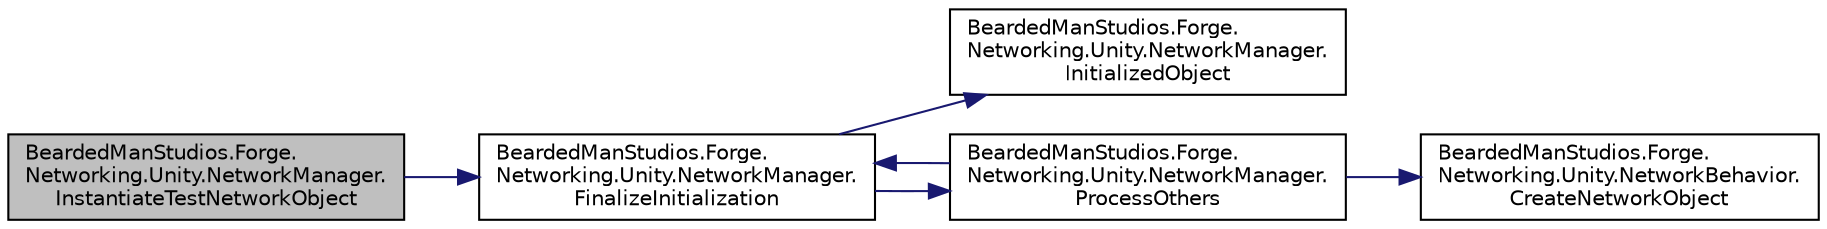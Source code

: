 digraph "BeardedManStudios.Forge.Networking.Unity.NetworkManager.InstantiateTestNetworkObject"
{
 // LATEX_PDF_SIZE
  edge [fontname="Helvetica",fontsize="10",labelfontname="Helvetica",labelfontsize="10"];
  node [fontname="Helvetica",fontsize="10",shape=record];
  rankdir="LR";
  Node220 [label="BeardedManStudios.Forge.\lNetworking.Unity.NetworkManager.\lInstantiateTestNetworkObject",height=0.2,width=0.4,color="black", fillcolor="grey75", style="filled", fontcolor="black",tooltip=" "];
  Node220 -> Node221 [color="midnightblue",fontsize="10",style="solid",fontname="Helvetica"];
  Node221 [label="BeardedManStudios.Forge.\lNetworking.Unity.NetworkManager.\lFinalizeInitialization",height=0.2,width=0.4,color="black", fillcolor="white", style="filled",URL="$class_bearded_man_studios_1_1_forge_1_1_networking_1_1_unity_1_1_network_manager.html#a96650852c8bd8da55ff8bf730db311be",tooltip=" "];
  Node221 -> Node222 [color="midnightblue",fontsize="10",style="solid",fontname="Helvetica"];
  Node222 [label="BeardedManStudios.Forge.\lNetworking.Unity.NetworkManager.\lInitializedObject",height=0.2,width=0.4,color="black", fillcolor="white", style="filled",URL="$class_bearded_man_studios_1_1_forge_1_1_networking_1_1_unity_1_1_network_manager.html#ae686c351a1670cc0c3d285edfeb844cb",tooltip=" "];
  Node221 -> Node223 [color="midnightblue",fontsize="10",style="solid",fontname="Helvetica"];
  Node223 [label="BeardedManStudios.Forge.\lNetworking.Unity.NetworkManager.\lProcessOthers",height=0.2,width=0.4,color="black", fillcolor="white", style="filled",URL="$class_bearded_man_studios_1_1_forge_1_1_networking_1_1_unity_1_1_network_manager.html#aea7250d4e3af6034f73a5f902f511c88",tooltip=" "];
  Node223 -> Node224 [color="midnightblue",fontsize="10",style="solid",fontname="Helvetica"];
  Node224 [label="BeardedManStudios.Forge.\lNetworking.Unity.NetworkBehavior.\lCreateNetworkObject",height=0.2,width=0.4,color="black", fillcolor="white", style="filled",URL="$class_bearded_man_studios_1_1_forge_1_1_networking_1_1_unity_1_1_network_behavior.html#a091715ed99cf83053ae02e18d6cd2092",tooltip=" "];
  Node223 -> Node221 [color="midnightblue",fontsize="10",style="solid",fontname="Helvetica"];
}
